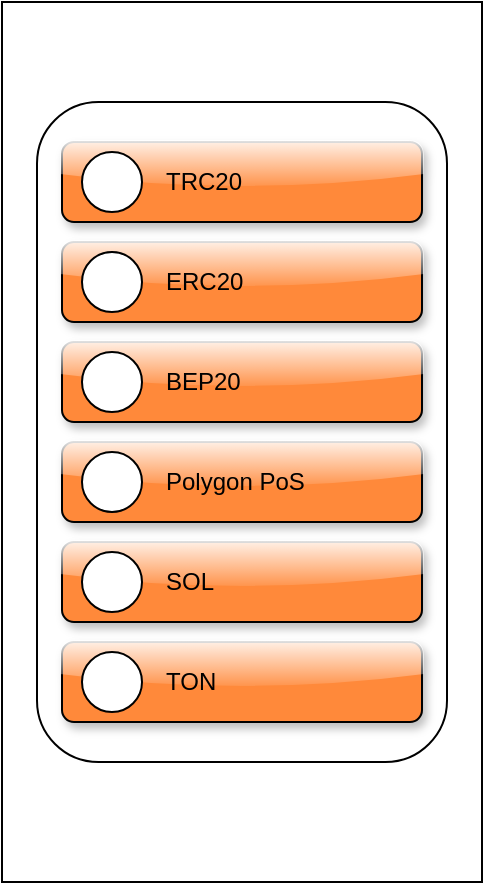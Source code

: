 <mxfile>
    <diagram id="sEqlaE0do0sWlVxOAHS0" name="Page-1">
        <mxGraphModel dx="621" dy="513" grid="1" gridSize="10" guides="1" tooltips="1" connect="1" arrows="1" fold="1" page="1" pageScale="1" pageWidth="850" pageHeight="1100" math="0" shadow="0">
            <root>
                <mxCell id="0"/>
                <mxCell id="1" parent="0"/>
                <mxCell id="56" value="" style="group" vertex="1" connectable="0" parent="1">
                    <mxGeometry x="308" y="190" width="240" height="440" as="geometry"/>
                </mxCell>
                <mxCell id="7" value="" style="rounded=0;whiteSpace=wrap;html=1;container=0;" vertex="1" parent="56">
                    <mxGeometry width="240" height="440" as="geometry"/>
                </mxCell>
                <mxCell id="8" value="" style="rounded=1;whiteSpace=wrap;html=1;container=0;" vertex="1" parent="56">
                    <mxGeometry x="17.5" y="50" width="205" height="330" as="geometry"/>
                </mxCell>
                <mxCell id="10" value="TRC20" style="rounded=1;whiteSpace=wrap;html=1;container=0;align=left;spacingLeft=50;labelBackgroundColor=none;fillColor=#FF893A;glass=1;shadow=1;" vertex="1" parent="56">
                    <mxGeometry x="30" y="70" width="180" height="40" as="geometry"/>
                </mxCell>
                <mxCell id="12" value="ERC20" style="rounded=1;whiteSpace=wrap;html=1;container=0;align=left;spacingLeft=50;labelBackgroundColor=none;fillColor=#FF893A;glass=1;shadow=1;" vertex="1" parent="56">
                    <mxGeometry x="30" y="120" width="180" height="40" as="geometry"/>
                </mxCell>
                <mxCell id="14" value="BEP20" style="rounded=1;whiteSpace=wrap;html=1;container=0;align=left;spacingLeft=50;labelBackgroundColor=none;fillColor=#FF893A;glass=1;shadow=1;" vertex="1" parent="56">
                    <mxGeometry x="30" y="170" width="180" height="40" as="geometry"/>
                </mxCell>
                <mxCell id="25" value="Polygon PoS" style="rounded=1;whiteSpace=wrap;html=1;container=0;align=left;spacingLeft=50;labelBackgroundColor=none;fillColor=#FF893A;glass=1;shadow=1;" vertex="1" parent="56">
                    <mxGeometry x="30" y="220" width="180" height="40" as="geometry"/>
                </mxCell>
                <mxCell id="27" value="SOL" style="rounded=1;whiteSpace=wrap;html=1;container=0;align=left;spacingLeft=50;labelBackgroundColor=none;fillColor=#FF893A;glass=1;shadow=1;" vertex="1" parent="56">
                    <mxGeometry x="30" y="270" width="180" height="40" as="geometry"/>
                </mxCell>
                <mxCell id="29" value="TON" style="rounded=1;whiteSpace=wrap;html=1;container=0;align=left;spacingLeft=50;labelBackgroundColor=none;fillColor=#FF893A;glass=1;shadow=1;" vertex="1" parent="56">
                    <mxGeometry x="30" y="320" width="180" height="40" as="geometry"/>
                </mxCell>
                <mxCell id="31" value="" style="ellipse;whiteSpace=wrap;html=1;aspect=fixed;strokeColor=default;shadow=0;align=left;spacingLeft=50;container=0;" vertex="1" parent="56">
                    <mxGeometry x="40" y="75" width="30" height="30" as="geometry"/>
                </mxCell>
                <mxCell id="42" value="" style="ellipse;whiteSpace=wrap;html=1;aspect=fixed;shadow=0;align=left;spacingLeft=50;container=0;" vertex="1" parent="56">
                    <mxGeometry x="40" y="175" width="30" height="30" as="geometry"/>
                </mxCell>
                <mxCell id="44" value="" style="ellipse;whiteSpace=wrap;html=1;aspect=fixed;shadow=0;align=left;spacingLeft=50;container=0;" vertex="1" parent="56">
                    <mxGeometry x="40" y="125" width="30" height="30" as="geometry"/>
                </mxCell>
                <mxCell id="46" value="" style="ellipse;whiteSpace=wrap;html=1;aspect=fixed;shadow=0;align=left;spacingLeft=50;container=0;" vertex="1" parent="56">
                    <mxGeometry x="40" y="275" width="30" height="30" as="geometry"/>
                </mxCell>
                <mxCell id="48" value="" style="ellipse;whiteSpace=wrap;html=1;aspect=fixed;shadow=0;align=left;spacingLeft=50;container=0;" vertex="1" parent="56">
                    <mxGeometry x="40" y="225" width="30" height="30" as="geometry"/>
                </mxCell>
                <mxCell id="50" value="" style="ellipse;whiteSpace=wrap;html=1;aspect=fixed;shadow=0;align=left;spacingLeft=50;container=0;" vertex="1" parent="56">
                    <mxGeometry x="40" y="325" width="30" height="30" as="geometry"/>
                </mxCell>
            </root>
        </mxGraphModel>
    </diagram>
</mxfile>